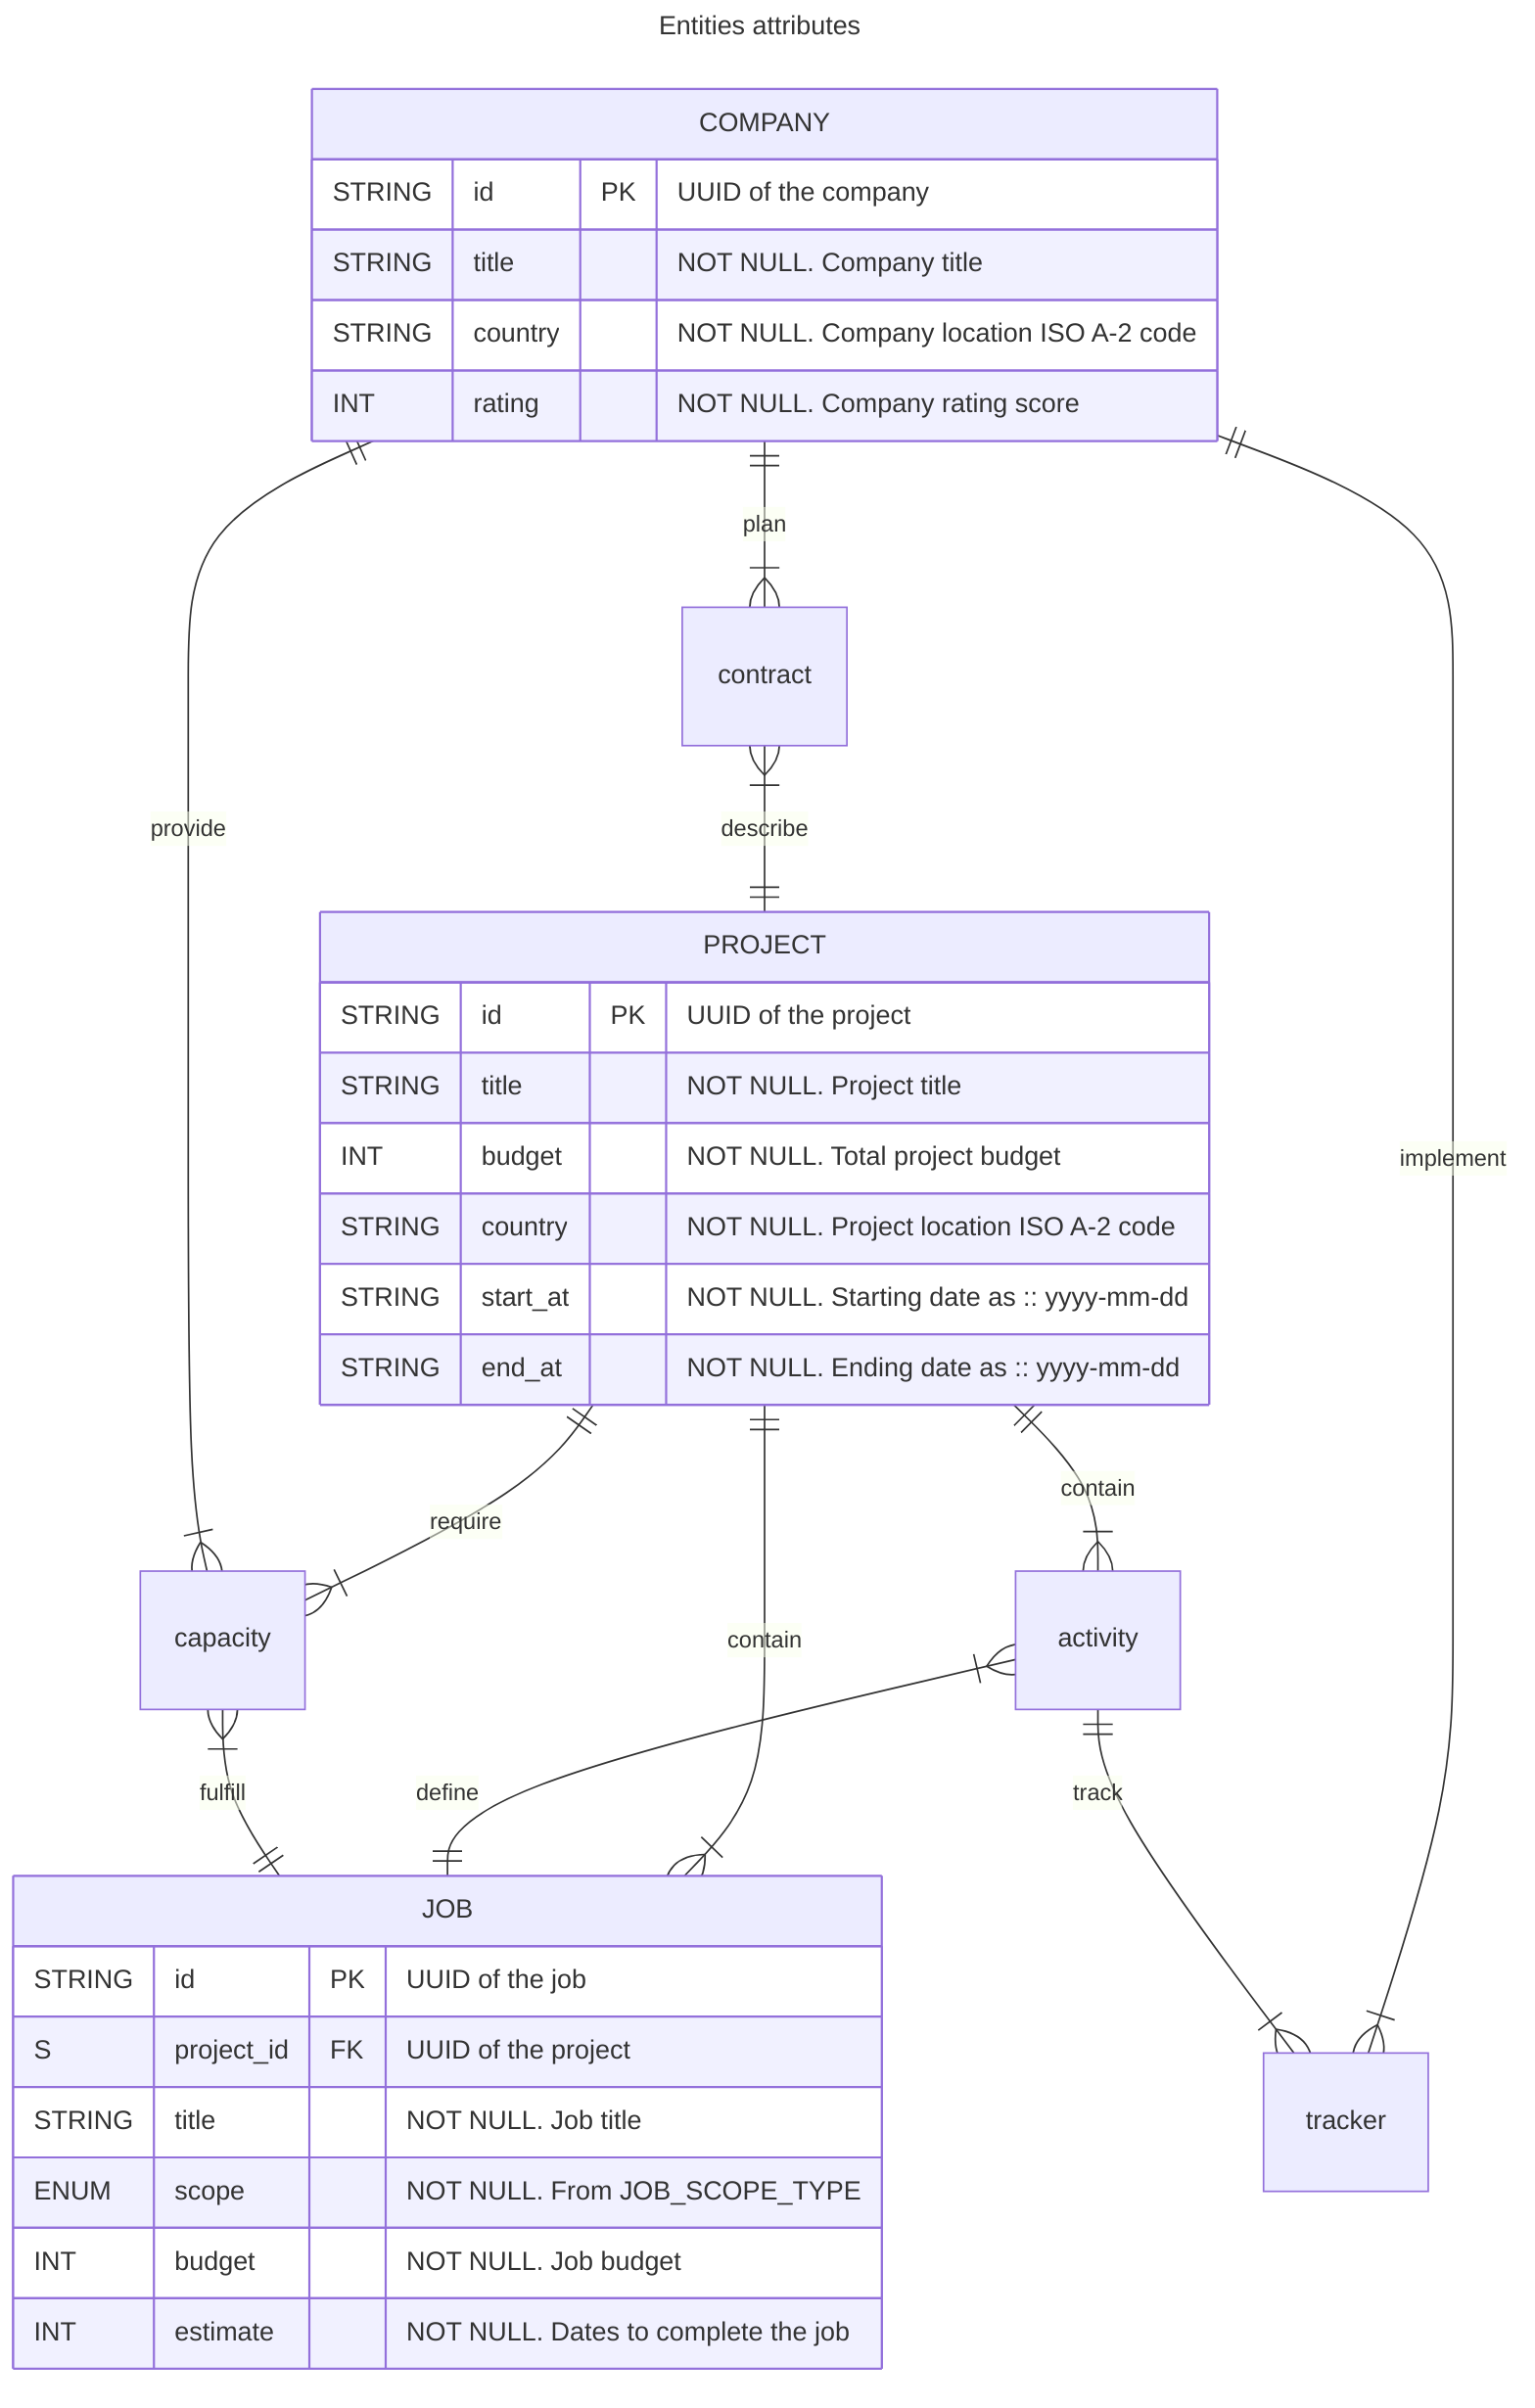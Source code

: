---
title: Entities attributes
---
erDiagram
  COMPANY ||--|{ contract : plan
  contract }|--|| PROJECT : describe
  COMPANY ||--|{ tracker : implement
  PROJECT ||--|{ activity : contain
  PROJECT ||--|{ JOB : contain
  PROJECT ||--|{ capacity : require
  activity }|--|| JOB : define
  activity ||--|{ tracker  : track
  COMPANY ||--|{ capacity  : provide
  capacity }|--|| JOB  : fulfill
  COMPANY {
    STRING id PK "UUID of the company"
    STRING title "NOT NULL. Company title"
    STRING country "NOT NULL. Company location ISO A-2 code"
    INT rating "NOT NULL. Company rating score"
  }
  PROJECT {
    STRING id PK "UUID of the project"
    STRING title "NOT NULL. Project title"
    INT budget "NOT NULL. Total project budget"
    STRING country "NOT NULL. Project location ISO A-2 code"
    STRING start_at "NOT NULL. Starting date as :: yyyy-mm-dd"
    STRING end_at "NOT NULL. Ending date as :: yyyy-mm-dd"
  }
  JOB {
    STRING id PK "UUID of the job"
    S project_id FK "UUID of the project"
    STRING title "NOT NULL. Job title"
    ENUM scope "NOT NULL. From JOB_SCOPE_TYPE"
    INT budget "NOT NULL. Job budget"
    INT estimate "NOT NULL. Dates to complete the job"
  }